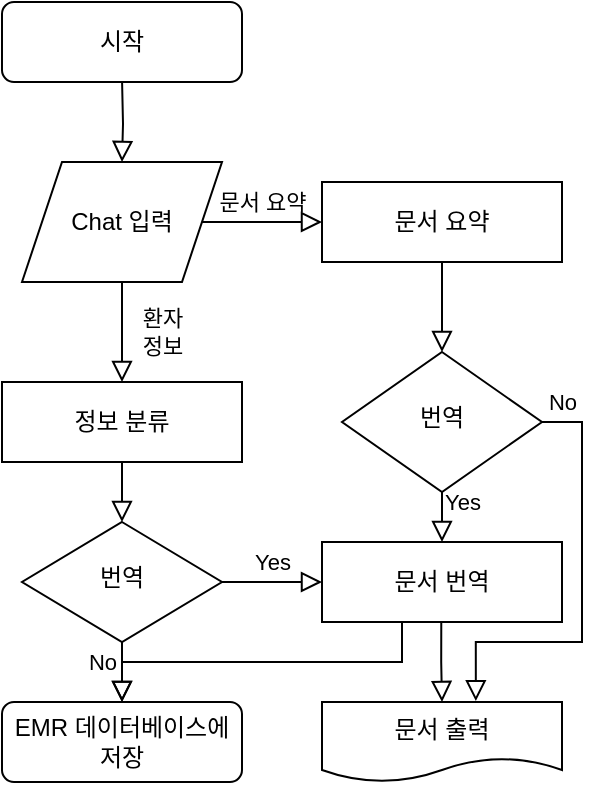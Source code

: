 <mxfile version="18.1.1" type="device"><diagram id="C5RBs43oDa-KdzZeNtuy" name="Page-1"><mxGraphModel dx="218" dy="215" grid="1" gridSize="10" guides="1" tooltips="1" connect="1" arrows="1" fold="1" page="1" pageScale="1" pageWidth="827" pageHeight="1169" math="0" shadow="0"><root><mxCell id="WIyWlLk6GJQsqaUBKTNV-0"/><mxCell id="WIyWlLk6GJQsqaUBKTNV-1" parent="WIyWlLk6GJQsqaUBKTNV-0"/><mxCell id="WIyWlLk6GJQsqaUBKTNV-2" value="" style="rounded=0;html=1;jettySize=auto;orthogonalLoop=1;fontSize=11;endArrow=block;endFill=0;endSize=8;strokeWidth=1;shadow=0;labelBackgroundColor=none;edgeStyle=orthogonalEdgeStyle;" parent="WIyWlLk6GJQsqaUBKTNV-1" target="WIyWlLk6GJQsqaUBKTNV-6" edge="1"><mxGeometry relative="1" as="geometry"><mxPoint x="220.04" y="140" as="sourcePoint"/></mxGeometry></mxCell><mxCell id="WIyWlLk6GJQsqaUBKTNV-4" value="환자 &lt;br&gt;정보" style="rounded=0;html=1;jettySize=auto;orthogonalLoop=1;fontSize=11;endArrow=block;endFill=0;endSize=8;strokeWidth=1;shadow=0;labelBackgroundColor=none;edgeStyle=orthogonalEdgeStyle;entryX=0.5;entryY=0;entryDx=0;entryDy=0;" parent="WIyWlLk6GJQsqaUBKTNV-1" source="WIyWlLk6GJQsqaUBKTNV-6" target="fFewrRDNSDx-lh4aTsE5-33" edge="1"><mxGeometry y="20" relative="1" as="geometry"><mxPoint as="offset"/><mxPoint x="220" y="290" as="targetPoint"/><Array as="points"/></mxGeometry></mxCell><mxCell id="WIyWlLk6GJQsqaUBKTNV-5" value="문서 요약" style="edgeStyle=orthogonalEdgeStyle;rounded=0;html=1;jettySize=auto;orthogonalLoop=1;fontSize=11;endArrow=block;endFill=0;endSize=8;strokeWidth=1;shadow=0;labelBackgroundColor=none;" parent="WIyWlLk6GJQsqaUBKTNV-1" source="WIyWlLk6GJQsqaUBKTNV-6" target="WIyWlLk6GJQsqaUBKTNV-7" edge="1"><mxGeometry y="10" relative="1" as="geometry"><mxPoint as="offset"/></mxGeometry></mxCell><mxCell id="WIyWlLk6GJQsqaUBKTNV-6" value="Chat 입력" style="shape=parallelogram;perimeter=parallelogramPerimeter;whiteSpace=wrap;html=1;fixedSize=1;shadow=0;fontFamily=Helvetica;fontSize=12;fontColor=default;align=center;strokeColor=default;strokeWidth=1;fillColor=default;" parent="WIyWlLk6GJQsqaUBKTNV-1" vertex="1"><mxGeometry x="170" y="180" width="100" height="60" as="geometry"/></mxCell><mxCell id="WIyWlLk6GJQsqaUBKTNV-7" value="문서 요약" style="rounded=0;whiteSpace=wrap;html=1;shadow=0;fontFamily=Helvetica;fontSize=12;fontColor=default;align=center;strokeColor=default;strokeWidth=1;fillColor=default;" parent="WIyWlLk6GJQsqaUBKTNV-1" vertex="1"><mxGeometry x="320" y="190" width="120" height="40" as="geometry"/></mxCell><mxCell id="WIyWlLk6GJQsqaUBKTNV-8" value="No" style="rounded=0;html=1;jettySize=auto;orthogonalLoop=1;fontSize=11;endArrow=block;endFill=0;endSize=8;strokeWidth=1;shadow=0;labelBackgroundColor=none;edgeStyle=orthogonalEdgeStyle;" parent="WIyWlLk6GJQsqaUBKTNV-1" source="WIyWlLk6GJQsqaUBKTNV-10" target="WIyWlLk6GJQsqaUBKTNV-11" edge="1"><mxGeometry x="0.2" y="-10" relative="1" as="geometry"><mxPoint as="offset"/></mxGeometry></mxCell><mxCell id="WIyWlLk6GJQsqaUBKTNV-9" value="Yes" style="edgeStyle=orthogonalEdgeStyle;rounded=0;html=1;jettySize=auto;orthogonalLoop=1;fontSize=11;endArrow=block;endFill=0;endSize=8;strokeWidth=1;shadow=0;labelBackgroundColor=none;" parent="WIyWlLk6GJQsqaUBKTNV-1" source="WIyWlLk6GJQsqaUBKTNV-10" target="WIyWlLk6GJQsqaUBKTNV-12" edge="1"><mxGeometry y="10" relative="1" as="geometry"><mxPoint as="offset"/></mxGeometry></mxCell><mxCell id="WIyWlLk6GJQsqaUBKTNV-10" value="번역" style="rhombus;whiteSpace=wrap;html=1;shadow=0;fontFamily=Helvetica;fontSize=12;align=center;strokeWidth=1;spacing=6;spacingTop=-4;" parent="WIyWlLk6GJQsqaUBKTNV-1" vertex="1"><mxGeometry x="170" y="360" width="100" height="60" as="geometry"/></mxCell><mxCell id="WIyWlLk6GJQsqaUBKTNV-12" value="문서 번역" style="rounded=0;whiteSpace=wrap;html=1;shadow=0;fontFamily=Helvetica;fontSize=12;fontColor=default;align=center;strokeColor=default;strokeWidth=1;fillColor=default;" parent="WIyWlLk6GJQsqaUBKTNV-1" vertex="1"><mxGeometry x="320" y="370" width="120" height="40" as="geometry"/></mxCell><mxCell id="fFewrRDNSDx-lh4aTsE5-30" value="" style="rounded=0;html=1;jettySize=auto;orthogonalLoop=1;fontSize=11;endArrow=block;endFill=0;endSize=8;strokeWidth=1;shadow=0;labelBackgroundColor=none;edgeStyle=orthogonalEdgeStyle;exitX=0.5;exitY=1;exitDx=0;exitDy=0;" edge="1" parent="WIyWlLk6GJQsqaUBKTNV-1" source="fFewrRDNSDx-lh4aTsE5-33"><mxGeometry x="0.333" y="20" relative="1" as="geometry"><mxPoint as="offset"/><mxPoint x="219.69" y="370" as="sourcePoint"/><mxPoint x="220" y="360" as="targetPoint"/><Array as="points"/></mxGeometry></mxCell><mxCell id="fFewrRDNSDx-lh4aTsE5-31" value="문서 출력" style="shape=document;whiteSpace=wrap;html=1;boundedLbl=1;shadow=0;fontFamily=Helvetica;fontSize=12;fontColor=default;align=center;strokeColor=default;strokeWidth=1;fillColor=default;" vertex="1" parent="WIyWlLk6GJQsqaUBKTNV-1"><mxGeometry x="320" y="450" width="120" height="40" as="geometry"/></mxCell><mxCell id="fFewrRDNSDx-lh4aTsE5-33" value="정보 분류" style="rounded=0;whiteSpace=wrap;html=1;shadow=0;fontFamily=Helvetica;fontSize=12;fontColor=default;align=center;strokeColor=default;strokeWidth=1;fillColor=default;" vertex="1" parent="WIyWlLk6GJQsqaUBKTNV-1"><mxGeometry x="160" y="290" width="120" height="40" as="geometry"/></mxCell><mxCell id="fFewrRDNSDx-lh4aTsE5-34" value="" style="rounded=0;html=1;jettySize=auto;orthogonalLoop=1;fontSize=11;endArrow=block;endFill=0;endSize=8;strokeWidth=1;shadow=0;labelBackgroundColor=none;edgeStyle=orthogonalEdgeStyle;entryX=0.5;entryY=0;entryDx=0;entryDy=0;" edge="1" parent="WIyWlLk6GJQsqaUBKTNV-1" target="fFewrRDNSDx-lh4aTsE5-44"><mxGeometry y="20" relative="1" as="geometry"><mxPoint as="offset"/><mxPoint x="380" y="230" as="sourcePoint"/><mxPoint x="220" y="360" as="targetPoint"/><Array as="points"><mxPoint x="380" y="250"/><mxPoint x="380" y="250"/></Array></mxGeometry></mxCell><mxCell id="fFewrRDNSDx-lh4aTsE5-37" value="" style="rounded=0;html=1;jettySize=auto;orthogonalLoop=1;fontSize=11;endArrow=block;endFill=0;endSize=8;strokeWidth=1;shadow=0;labelBackgroundColor=none;edgeStyle=orthogonalEdgeStyle;startArrow=none;exitX=0.5;exitY=1;exitDx=0;exitDy=0;entryX=0.5;entryY=0;entryDx=0;entryDy=0;" edge="1" parent="WIyWlLk6GJQsqaUBKTNV-1" source="WIyWlLk6GJQsqaUBKTNV-12" target="WIyWlLk6GJQsqaUBKTNV-11"><mxGeometry y="20" relative="1" as="geometry"><mxPoint as="offset"/><mxPoint x="380" y="440" as="sourcePoint"/><mxPoint x="220" y="470" as="targetPoint"/><Array as="points"><mxPoint x="360" y="410"/><mxPoint x="360" y="430"/><mxPoint x="220" y="430"/></Array></mxGeometry></mxCell><mxCell id="fFewrRDNSDx-lh4aTsE5-38" value="시작" style="rounded=1;whiteSpace=wrap;html=1;fontFamily=Helvetica;fontSize=12;fontColor=default;align=center;strokeColor=default;fillColor=default;hachureGap=4;" vertex="1" parent="WIyWlLk6GJQsqaUBKTNV-1"><mxGeometry x="160" y="100" width="120" height="40" as="geometry"/></mxCell><mxCell id="WIyWlLk6GJQsqaUBKTNV-11" value="EMR 데이터베이스에 저장" style="rounded=1;whiteSpace=wrap;html=1;fontSize=12;glass=0;strokeWidth=1;shadow=0;" parent="WIyWlLk6GJQsqaUBKTNV-1" vertex="1"><mxGeometry x="160" y="450" width="120" height="40" as="geometry"/></mxCell><mxCell id="fFewrRDNSDx-lh4aTsE5-43" value="" style="rounded=0;html=1;jettySize=auto;orthogonalLoop=1;fontSize=11;endArrow=block;endFill=0;endSize=8;strokeWidth=1;shadow=0;labelBackgroundColor=none;edgeStyle=orthogonalEdgeStyle;" edge="1" parent="WIyWlLk6GJQsqaUBKTNV-1"><mxGeometry y="20" relative="1" as="geometry"><mxPoint as="offset"/><mxPoint x="379.64" y="410" as="sourcePoint"/><mxPoint x="380" y="450" as="targetPoint"/><Array as="points"><mxPoint x="380" y="430"/></Array></mxGeometry></mxCell><mxCell id="fFewrRDNSDx-lh4aTsE5-44" value="번역" style="rhombus;whiteSpace=wrap;html=1;shadow=0;fontFamily=Helvetica;fontSize=12;align=center;strokeWidth=1;spacing=6;spacingTop=-4;" vertex="1" parent="WIyWlLk6GJQsqaUBKTNV-1"><mxGeometry x="330" y="275" width="100" height="70" as="geometry"/></mxCell><mxCell id="fFewrRDNSDx-lh4aTsE5-45" value="Yes" style="edgeStyle=orthogonalEdgeStyle;rounded=0;html=1;jettySize=auto;orthogonalLoop=1;fontSize=11;endArrow=block;endFill=0;endSize=8;strokeWidth=1;shadow=0;labelBackgroundColor=none;exitX=0.5;exitY=1;exitDx=0;exitDy=0;" edge="1" parent="WIyWlLk6GJQsqaUBKTNV-1"><mxGeometry x="-0.6" y="10" relative="1" as="geometry"><mxPoint as="offset"/><mxPoint x="380" y="345" as="sourcePoint"/><mxPoint x="380" y="370" as="targetPoint"/></mxGeometry></mxCell><mxCell id="fFewrRDNSDx-lh4aTsE5-46" value="No" style="rounded=0;html=1;jettySize=auto;orthogonalLoop=1;fontSize=11;endArrow=block;endFill=0;endSize=8;strokeWidth=1;shadow=0;labelBackgroundColor=none;edgeStyle=orthogonalEdgeStyle;exitX=1;exitY=0.5;exitDx=0;exitDy=0;entryX=0.641;entryY=-0.011;entryDx=0;entryDy=0;entryPerimeter=0;" edge="1" parent="WIyWlLk6GJQsqaUBKTNV-1" source="fFewrRDNSDx-lh4aTsE5-44" target="fFewrRDNSDx-lh4aTsE5-31"><mxGeometry x="-0.913" y="10" relative="1" as="geometry"><mxPoint as="offset"/><mxPoint x="230" y="430.0" as="sourcePoint"/><mxPoint x="380" y="450" as="targetPoint"/><Array as="points"><mxPoint x="450" y="310"/><mxPoint x="450" y="420"/><mxPoint x="397" y="420"/></Array></mxGeometry></mxCell></root></mxGraphModel></diagram></mxfile>